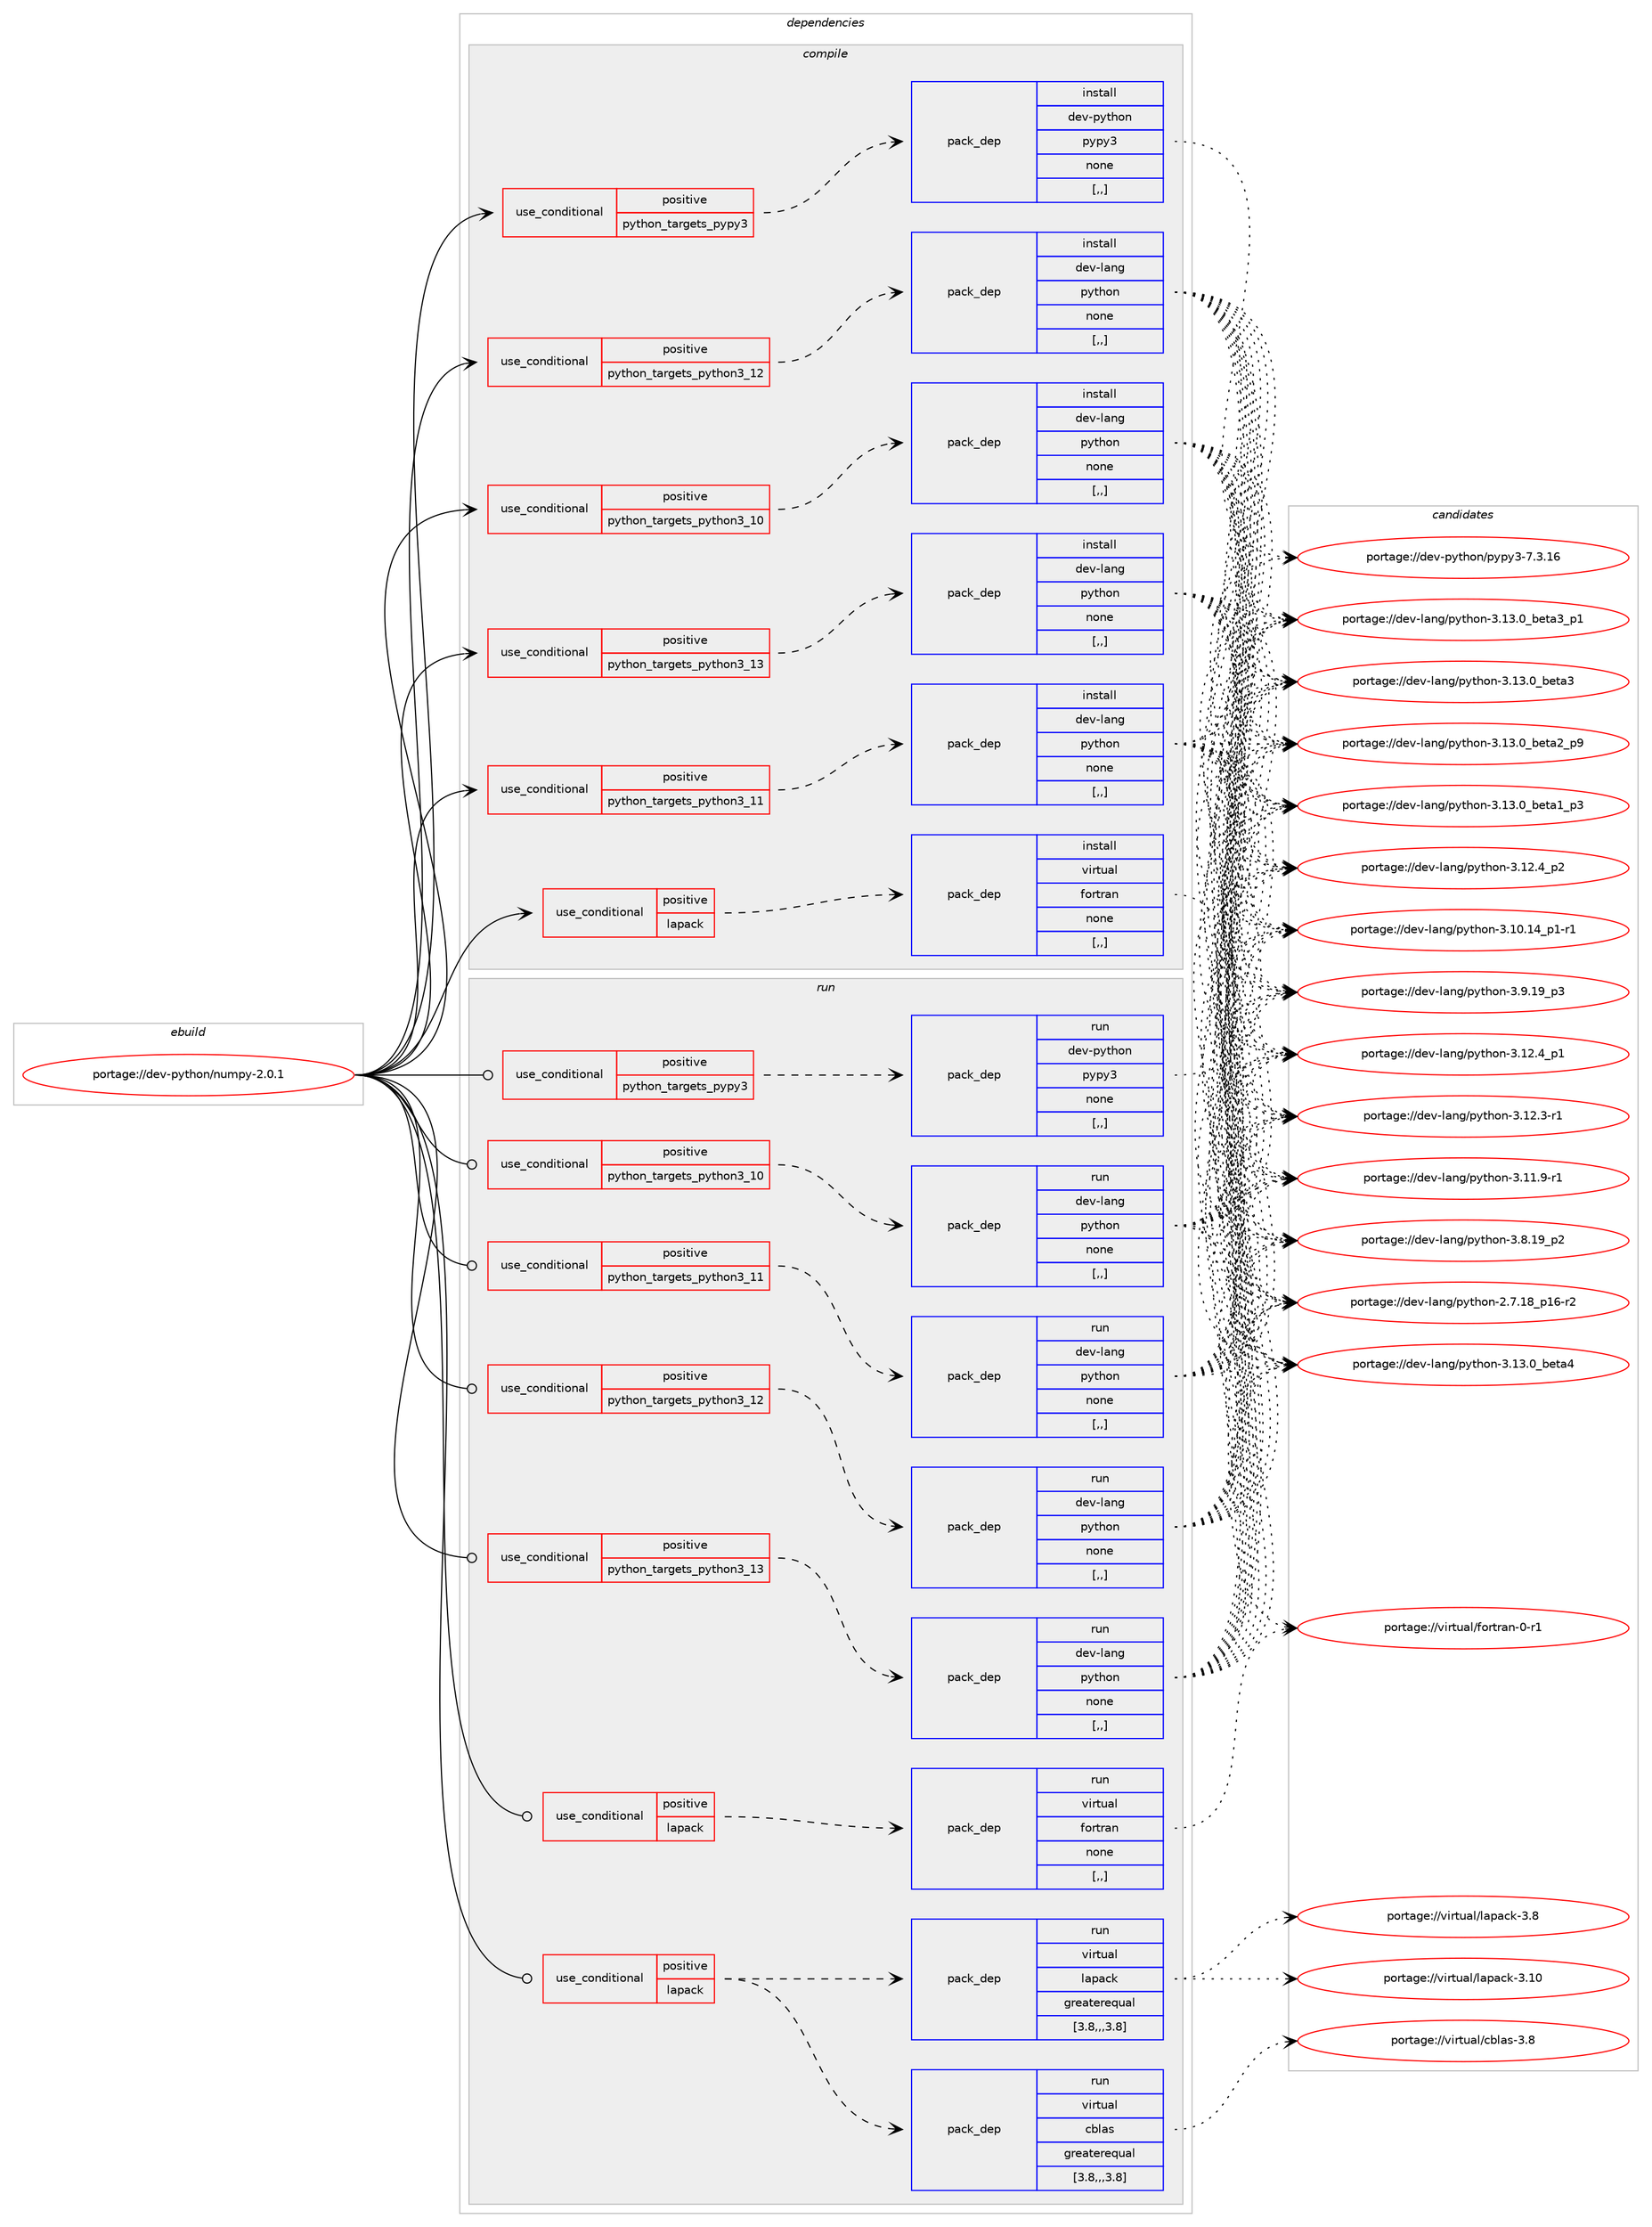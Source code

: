 digraph prolog {

# *************
# Graph options
# *************

newrank=true;
concentrate=true;
compound=true;
graph [rankdir=LR,fontname=Helvetica,fontsize=10,ranksep=1.5];#, ranksep=2.5, nodesep=0.2];
edge  [arrowhead=vee];
node  [fontname=Helvetica,fontsize=10];

# **********
# The ebuild
# **********

subgraph cluster_leftcol {
color=gray;
label=<<i>ebuild</i>>;
id [label="portage://dev-python/numpy-2.0.1", color=red, width=4, href="../dev-python/numpy-2.0.1.svg"];
}

# ****************
# The dependencies
# ****************

subgraph cluster_midcol {
color=gray;
label=<<i>dependencies</i>>;
subgraph cluster_compile {
fillcolor="#eeeeee";
style=filled;
label=<<i>compile</i>>;
subgraph cond35406 {
dependency152911 [label=<<TABLE BORDER="0" CELLBORDER="1" CELLSPACING="0" CELLPADDING="4"><TR><TD ROWSPAN="3" CELLPADDING="10">use_conditional</TD></TR><TR><TD>positive</TD></TR><TR><TD>lapack</TD></TR></TABLE>>, shape=none, color=red];
subgraph pack116255 {
dependency152912 [label=<<TABLE BORDER="0" CELLBORDER="1" CELLSPACING="0" CELLPADDING="4" WIDTH="220"><TR><TD ROWSPAN="6" CELLPADDING="30">pack_dep</TD></TR><TR><TD WIDTH="110">install</TD></TR><TR><TD>virtual</TD></TR><TR><TD>fortran</TD></TR><TR><TD>none</TD></TR><TR><TD>[,,]</TD></TR></TABLE>>, shape=none, color=blue];
}
dependency152911:e -> dependency152912:w [weight=20,style="dashed",arrowhead="vee"];
}
id:e -> dependency152911:w [weight=20,style="solid",arrowhead="vee"];
subgraph cond35407 {
dependency152913 [label=<<TABLE BORDER="0" CELLBORDER="1" CELLSPACING="0" CELLPADDING="4"><TR><TD ROWSPAN="3" CELLPADDING="10">use_conditional</TD></TR><TR><TD>positive</TD></TR><TR><TD>python_targets_pypy3</TD></TR></TABLE>>, shape=none, color=red];
subgraph pack116256 {
dependency152914 [label=<<TABLE BORDER="0" CELLBORDER="1" CELLSPACING="0" CELLPADDING="4" WIDTH="220"><TR><TD ROWSPAN="6" CELLPADDING="30">pack_dep</TD></TR><TR><TD WIDTH="110">install</TD></TR><TR><TD>dev-python</TD></TR><TR><TD>pypy3</TD></TR><TR><TD>none</TD></TR><TR><TD>[,,]</TD></TR></TABLE>>, shape=none, color=blue];
}
dependency152913:e -> dependency152914:w [weight=20,style="dashed",arrowhead="vee"];
}
id:e -> dependency152913:w [weight=20,style="solid",arrowhead="vee"];
subgraph cond35408 {
dependency152915 [label=<<TABLE BORDER="0" CELLBORDER="1" CELLSPACING="0" CELLPADDING="4"><TR><TD ROWSPAN="3" CELLPADDING="10">use_conditional</TD></TR><TR><TD>positive</TD></TR><TR><TD>python_targets_python3_10</TD></TR></TABLE>>, shape=none, color=red];
subgraph pack116257 {
dependency152916 [label=<<TABLE BORDER="0" CELLBORDER="1" CELLSPACING="0" CELLPADDING="4" WIDTH="220"><TR><TD ROWSPAN="6" CELLPADDING="30">pack_dep</TD></TR><TR><TD WIDTH="110">install</TD></TR><TR><TD>dev-lang</TD></TR><TR><TD>python</TD></TR><TR><TD>none</TD></TR><TR><TD>[,,]</TD></TR></TABLE>>, shape=none, color=blue];
}
dependency152915:e -> dependency152916:w [weight=20,style="dashed",arrowhead="vee"];
}
id:e -> dependency152915:w [weight=20,style="solid",arrowhead="vee"];
subgraph cond35409 {
dependency152917 [label=<<TABLE BORDER="0" CELLBORDER="1" CELLSPACING="0" CELLPADDING="4"><TR><TD ROWSPAN="3" CELLPADDING="10">use_conditional</TD></TR><TR><TD>positive</TD></TR><TR><TD>python_targets_python3_11</TD></TR></TABLE>>, shape=none, color=red];
subgraph pack116258 {
dependency152918 [label=<<TABLE BORDER="0" CELLBORDER="1" CELLSPACING="0" CELLPADDING="4" WIDTH="220"><TR><TD ROWSPAN="6" CELLPADDING="30">pack_dep</TD></TR><TR><TD WIDTH="110">install</TD></TR><TR><TD>dev-lang</TD></TR><TR><TD>python</TD></TR><TR><TD>none</TD></TR><TR><TD>[,,]</TD></TR></TABLE>>, shape=none, color=blue];
}
dependency152917:e -> dependency152918:w [weight=20,style="dashed",arrowhead="vee"];
}
id:e -> dependency152917:w [weight=20,style="solid",arrowhead="vee"];
subgraph cond35410 {
dependency152919 [label=<<TABLE BORDER="0" CELLBORDER="1" CELLSPACING="0" CELLPADDING="4"><TR><TD ROWSPAN="3" CELLPADDING="10">use_conditional</TD></TR><TR><TD>positive</TD></TR><TR><TD>python_targets_python3_12</TD></TR></TABLE>>, shape=none, color=red];
subgraph pack116259 {
dependency152920 [label=<<TABLE BORDER="0" CELLBORDER="1" CELLSPACING="0" CELLPADDING="4" WIDTH="220"><TR><TD ROWSPAN="6" CELLPADDING="30">pack_dep</TD></TR><TR><TD WIDTH="110">install</TD></TR><TR><TD>dev-lang</TD></TR><TR><TD>python</TD></TR><TR><TD>none</TD></TR><TR><TD>[,,]</TD></TR></TABLE>>, shape=none, color=blue];
}
dependency152919:e -> dependency152920:w [weight=20,style="dashed",arrowhead="vee"];
}
id:e -> dependency152919:w [weight=20,style="solid",arrowhead="vee"];
subgraph cond35411 {
dependency152921 [label=<<TABLE BORDER="0" CELLBORDER="1" CELLSPACING="0" CELLPADDING="4"><TR><TD ROWSPAN="3" CELLPADDING="10">use_conditional</TD></TR><TR><TD>positive</TD></TR><TR><TD>python_targets_python3_13</TD></TR></TABLE>>, shape=none, color=red];
subgraph pack116260 {
dependency152922 [label=<<TABLE BORDER="0" CELLBORDER="1" CELLSPACING="0" CELLPADDING="4" WIDTH="220"><TR><TD ROWSPAN="6" CELLPADDING="30">pack_dep</TD></TR><TR><TD WIDTH="110">install</TD></TR><TR><TD>dev-lang</TD></TR><TR><TD>python</TD></TR><TR><TD>none</TD></TR><TR><TD>[,,]</TD></TR></TABLE>>, shape=none, color=blue];
}
dependency152921:e -> dependency152922:w [weight=20,style="dashed",arrowhead="vee"];
}
id:e -> dependency152921:w [weight=20,style="solid",arrowhead="vee"];
}
subgraph cluster_compileandrun {
fillcolor="#eeeeee";
style=filled;
label=<<i>compile and run</i>>;
}
subgraph cluster_run {
fillcolor="#eeeeee";
style=filled;
label=<<i>run</i>>;
subgraph cond35412 {
dependency152923 [label=<<TABLE BORDER="0" CELLBORDER="1" CELLSPACING="0" CELLPADDING="4"><TR><TD ROWSPAN="3" CELLPADDING="10">use_conditional</TD></TR><TR><TD>positive</TD></TR><TR><TD>lapack</TD></TR></TABLE>>, shape=none, color=red];
subgraph pack116261 {
dependency152924 [label=<<TABLE BORDER="0" CELLBORDER="1" CELLSPACING="0" CELLPADDING="4" WIDTH="220"><TR><TD ROWSPAN="6" CELLPADDING="30">pack_dep</TD></TR><TR><TD WIDTH="110">run</TD></TR><TR><TD>virtual</TD></TR><TR><TD>cblas</TD></TR><TR><TD>greaterequal</TD></TR><TR><TD>[3.8,,,3.8]</TD></TR></TABLE>>, shape=none, color=blue];
}
dependency152923:e -> dependency152924:w [weight=20,style="dashed",arrowhead="vee"];
subgraph pack116262 {
dependency152925 [label=<<TABLE BORDER="0" CELLBORDER="1" CELLSPACING="0" CELLPADDING="4" WIDTH="220"><TR><TD ROWSPAN="6" CELLPADDING="30">pack_dep</TD></TR><TR><TD WIDTH="110">run</TD></TR><TR><TD>virtual</TD></TR><TR><TD>lapack</TD></TR><TR><TD>greaterequal</TD></TR><TR><TD>[3.8,,,3.8]</TD></TR></TABLE>>, shape=none, color=blue];
}
dependency152923:e -> dependency152925:w [weight=20,style="dashed",arrowhead="vee"];
}
id:e -> dependency152923:w [weight=20,style="solid",arrowhead="odot"];
subgraph cond35413 {
dependency152926 [label=<<TABLE BORDER="0" CELLBORDER="1" CELLSPACING="0" CELLPADDING="4"><TR><TD ROWSPAN="3" CELLPADDING="10">use_conditional</TD></TR><TR><TD>positive</TD></TR><TR><TD>lapack</TD></TR></TABLE>>, shape=none, color=red];
subgraph pack116263 {
dependency152927 [label=<<TABLE BORDER="0" CELLBORDER="1" CELLSPACING="0" CELLPADDING="4" WIDTH="220"><TR><TD ROWSPAN="6" CELLPADDING="30">pack_dep</TD></TR><TR><TD WIDTH="110">run</TD></TR><TR><TD>virtual</TD></TR><TR><TD>fortran</TD></TR><TR><TD>none</TD></TR><TR><TD>[,,]</TD></TR></TABLE>>, shape=none, color=blue];
}
dependency152926:e -> dependency152927:w [weight=20,style="dashed",arrowhead="vee"];
}
id:e -> dependency152926:w [weight=20,style="solid",arrowhead="odot"];
subgraph cond35414 {
dependency152928 [label=<<TABLE BORDER="0" CELLBORDER="1" CELLSPACING="0" CELLPADDING="4"><TR><TD ROWSPAN="3" CELLPADDING="10">use_conditional</TD></TR><TR><TD>positive</TD></TR><TR><TD>python_targets_pypy3</TD></TR></TABLE>>, shape=none, color=red];
subgraph pack116264 {
dependency152929 [label=<<TABLE BORDER="0" CELLBORDER="1" CELLSPACING="0" CELLPADDING="4" WIDTH="220"><TR><TD ROWSPAN="6" CELLPADDING="30">pack_dep</TD></TR><TR><TD WIDTH="110">run</TD></TR><TR><TD>dev-python</TD></TR><TR><TD>pypy3</TD></TR><TR><TD>none</TD></TR><TR><TD>[,,]</TD></TR></TABLE>>, shape=none, color=blue];
}
dependency152928:e -> dependency152929:w [weight=20,style="dashed",arrowhead="vee"];
}
id:e -> dependency152928:w [weight=20,style="solid",arrowhead="odot"];
subgraph cond35415 {
dependency152930 [label=<<TABLE BORDER="0" CELLBORDER="1" CELLSPACING="0" CELLPADDING="4"><TR><TD ROWSPAN="3" CELLPADDING="10">use_conditional</TD></TR><TR><TD>positive</TD></TR><TR><TD>python_targets_python3_10</TD></TR></TABLE>>, shape=none, color=red];
subgraph pack116265 {
dependency152931 [label=<<TABLE BORDER="0" CELLBORDER="1" CELLSPACING="0" CELLPADDING="4" WIDTH="220"><TR><TD ROWSPAN="6" CELLPADDING="30">pack_dep</TD></TR><TR><TD WIDTH="110">run</TD></TR><TR><TD>dev-lang</TD></TR><TR><TD>python</TD></TR><TR><TD>none</TD></TR><TR><TD>[,,]</TD></TR></TABLE>>, shape=none, color=blue];
}
dependency152930:e -> dependency152931:w [weight=20,style="dashed",arrowhead="vee"];
}
id:e -> dependency152930:w [weight=20,style="solid",arrowhead="odot"];
subgraph cond35416 {
dependency152932 [label=<<TABLE BORDER="0" CELLBORDER="1" CELLSPACING="0" CELLPADDING="4"><TR><TD ROWSPAN="3" CELLPADDING="10">use_conditional</TD></TR><TR><TD>positive</TD></TR><TR><TD>python_targets_python3_11</TD></TR></TABLE>>, shape=none, color=red];
subgraph pack116266 {
dependency152933 [label=<<TABLE BORDER="0" CELLBORDER="1" CELLSPACING="0" CELLPADDING="4" WIDTH="220"><TR><TD ROWSPAN="6" CELLPADDING="30">pack_dep</TD></TR><TR><TD WIDTH="110">run</TD></TR><TR><TD>dev-lang</TD></TR><TR><TD>python</TD></TR><TR><TD>none</TD></TR><TR><TD>[,,]</TD></TR></TABLE>>, shape=none, color=blue];
}
dependency152932:e -> dependency152933:w [weight=20,style="dashed",arrowhead="vee"];
}
id:e -> dependency152932:w [weight=20,style="solid",arrowhead="odot"];
subgraph cond35417 {
dependency152934 [label=<<TABLE BORDER="0" CELLBORDER="1" CELLSPACING="0" CELLPADDING="4"><TR><TD ROWSPAN="3" CELLPADDING="10">use_conditional</TD></TR><TR><TD>positive</TD></TR><TR><TD>python_targets_python3_12</TD></TR></TABLE>>, shape=none, color=red];
subgraph pack116267 {
dependency152935 [label=<<TABLE BORDER="0" CELLBORDER="1" CELLSPACING="0" CELLPADDING="4" WIDTH="220"><TR><TD ROWSPAN="6" CELLPADDING="30">pack_dep</TD></TR><TR><TD WIDTH="110">run</TD></TR><TR><TD>dev-lang</TD></TR><TR><TD>python</TD></TR><TR><TD>none</TD></TR><TR><TD>[,,]</TD></TR></TABLE>>, shape=none, color=blue];
}
dependency152934:e -> dependency152935:w [weight=20,style="dashed",arrowhead="vee"];
}
id:e -> dependency152934:w [weight=20,style="solid",arrowhead="odot"];
subgraph cond35418 {
dependency152936 [label=<<TABLE BORDER="0" CELLBORDER="1" CELLSPACING="0" CELLPADDING="4"><TR><TD ROWSPAN="3" CELLPADDING="10">use_conditional</TD></TR><TR><TD>positive</TD></TR><TR><TD>python_targets_python3_13</TD></TR></TABLE>>, shape=none, color=red];
subgraph pack116268 {
dependency152937 [label=<<TABLE BORDER="0" CELLBORDER="1" CELLSPACING="0" CELLPADDING="4" WIDTH="220"><TR><TD ROWSPAN="6" CELLPADDING="30">pack_dep</TD></TR><TR><TD WIDTH="110">run</TD></TR><TR><TD>dev-lang</TD></TR><TR><TD>python</TD></TR><TR><TD>none</TD></TR><TR><TD>[,,]</TD></TR></TABLE>>, shape=none, color=blue];
}
dependency152936:e -> dependency152937:w [weight=20,style="dashed",arrowhead="vee"];
}
id:e -> dependency152936:w [weight=20,style="solid",arrowhead="odot"];
}
}

# **************
# The candidates
# **************

subgraph cluster_choices {
rank=same;
color=gray;
label=<<i>candidates</i>>;

subgraph choice116255 {
color=black;
nodesep=1;
choice11810511411611797108471021111141161149711045484511449 [label="portage://virtual/fortran-0-r1", color=red, width=4,href="../virtual/fortran-0-r1.svg"];
dependency152912:e -> choice11810511411611797108471021111141161149711045484511449:w [style=dotted,weight="100"];
}
subgraph choice116256 {
color=black;
nodesep=1;
choice10010111845112121116104111110471121211121215145554651464954 [label="portage://dev-python/pypy3-7.3.16", color=red, width=4,href="../dev-python/pypy3-7.3.16.svg"];
dependency152914:e -> choice10010111845112121116104111110471121211121215145554651464954:w [style=dotted,weight="100"];
}
subgraph choice116257 {
color=black;
nodesep=1;
choice1001011184510897110103471121211161041111104551464951464895981011169752 [label="portage://dev-lang/python-3.13.0_beta4", color=red, width=4,href="../dev-lang/python-3.13.0_beta4.svg"];
choice10010111845108971101034711212111610411111045514649514648959810111697519511249 [label="portage://dev-lang/python-3.13.0_beta3_p1", color=red, width=4,href="../dev-lang/python-3.13.0_beta3_p1.svg"];
choice1001011184510897110103471121211161041111104551464951464895981011169751 [label="portage://dev-lang/python-3.13.0_beta3", color=red, width=4,href="../dev-lang/python-3.13.0_beta3.svg"];
choice10010111845108971101034711212111610411111045514649514648959810111697509511257 [label="portage://dev-lang/python-3.13.0_beta2_p9", color=red, width=4,href="../dev-lang/python-3.13.0_beta2_p9.svg"];
choice10010111845108971101034711212111610411111045514649514648959810111697499511251 [label="portage://dev-lang/python-3.13.0_beta1_p3", color=red, width=4,href="../dev-lang/python-3.13.0_beta1_p3.svg"];
choice100101118451089711010347112121116104111110455146495046529511250 [label="portage://dev-lang/python-3.12.4_p2", color=red, width=4,href="../dev-lang/python-3.12.4_p2.svg"];
choice100101118451089711010347112121116104111110455146495046529511249 [label="portage://dev-lang/python-3.12.4_p1", color=red, width=4,href="../dev-lang/python-3.12.4_p1.svg"];
choice100101118451089711010347112121116104111110455146495046514511449 [label="portage://dev-lang/python-3.12.3-r1", color=red, width=4,href="../dev-lang/python-3.12.3-r1.svg"];
choice100101118451089711010347112121116104111110455146494946574511449 [label="portage://dev-lang/python-3.11.9-r1", color=red, width=4,href="../dev-lang/python-3.11.9-r1.svg"];
choice100101118451089711010347112121116104111110455146494846495295112494511449 [label="portage://dev-lang/python-3.10.14_p1-r1", color=red, width=4,href="../dev-lang/python-3.10.14_p1-r1.svg"];
choice100101118451089711010347112121116104111110455146574649579511251 [label="portage://dev-lang/python-3.9.19_p3", color=red, width=4,href="../dev-lang/python-3.9.19_p3.svg"];
choice100101118451089711010347112121116104111110455146564649579511250 [label="portage://dev-lang/python-3.8.19_p2", color=red, width=4,href="../dev-lang/python-3.8.19_p2.svg"];
choice100101118451089711010347112121116104111110455046554649569511249544511450 [label="portage://dev-lang/python-2.7.18_p16-r2", color=red, width=4,href="../dev-lang/python-2.7.18_p16-r2.svg"];
dependency152916:e -> choice1001011184510897110103471121211161041111104551464951464895981011169752:w [style=dotted,weight="100"];
dependency152916:e -> choice10010111845108971101034711212111610411111045514649514648959810111697519511249:w [style=dotted,weight="100"];
dependency152916:e -> choice1001011184510897110103471121211161041111104551464951464895981011169751:w [style=dotted,weight="100"];
dependency152916:e -> choice10010111845108971101034711212111610411111045514649514648959810111697509511257:w [style=dotted,weight="100"];
dependency152916:e -> choice10010111845108971101034711212111610411111045514649514648959810111697499511251:w [style=dotted,weight="100"];
dependency152916:e -> choice100101118451089711010347112121116104111110455146495046529511250:w [style=dotted,weight="100"];
dependency152916:e -> choice100101118451089711010347112121116104111110455146495046529511249:w [style=dotted,weight="100"];
dependency152916:e -> choice100101118451089711010347112121116104111110455146495046514511449:w [style=dotted,weight="100"];
dependency152916:e -> choice100101118451089711010347112121116104111110455146494946574511449:w [style=dotted,weight="100"];
dependency152916:e -> choice100101118451089711010347112121116104111110455146494846495295112494511449:w [style=dotted,weight="100"];
dependency152916:e -> choice100101118451089711010347112121116104111110455146574649579511251:w [style=dotted,weight="100"];
dependency152916:e -> choice100101118451089711010347112121116104111110455146564649579511250:w [style=dotted,weight="100"];
dependency152916:e -> choice100101118451089711010347112121116104111110455046554649569511249544511450:w [style=dotted,weight="100"];
}
subgraph choice116258 {
color=black;
nodesep=1;
choice1001011184510897110103471121211161041111104551464951464895981011169752 [label="portage://dev-lang/python-3.13.0_beta4", color=red, width=4,href="../dev-lang/python-3.13.0_beta4.svg"];
choice10010111845108971101034711212111610411111045514649514648959810111697519511249 [label="portage://dev-lang/python-3.13.0_beta3_p1", color=red, width=4,href="../dev-lang/python-3.13.0_beta3_p1.svg"];
choice1001011184510897110103471121211161041111104551464951464895981011169751 [label="portage://dev-lang/python-3.13.0_beta3", color=red, width=4,href="../dev-lang/python-3.13.0_beta3.svg"];
choice10010111845108971101034711212111610411111045514649514648959810111697509511257 [label="portage://dev-lang/python-3.13.0_beta2_p9", color=red, width=4,href="../dev-lang/python-3.13.0_beta2_p9.svg"];
choice10010111845108971101034711212111610411111045514649514648959810111697499511251 [label="portage://dev-lang/python-3.13.0_beta1_p3", color=red, width=4,href="../dev-lang/python-3.13.0_beta1_p3.svg"];
choice100101118451089711010347112121116104111110455146495046529511250 [label="portage://dev-lang/python-3.12.4_p2", color=red, width=4,href="../dev-lang/python-3.12.4_p2.svg"];
choice100101118451089711010347112121116104111110455146495046529511249 [label="portage://dev-lang/python-3.12.4_p1", color=red, width=4,href="../dev-lang/python-3.12.4_p1.svg"];
choice100101118451089711010347112121116104111110455146495046514511449 [label="portage://dev-lang/python-3.12.3-r1", color=red, width=4,href="../dev-lang/python-3.12.3-r1.svg"];
choice100101118451089711010347112121116104111110455146494946574511449 [label="portage://dev-lang/python-3.11.9-r1", color=red, width=4,href="../dev-lang/python-3.11.9-r1.svg"];
choice100101118451089711010347112121116104111110455146494846495295112494511449 [label="portage://dev-lang/python-3.10.14_p1-r1", color=red, width=4,href="../dev-lang/python-3.10.14_p1-r1.svg"];
choice100101118451089711010347112121116104111110455146574649579511251 [label="portage://dev-lang/python-3.9.19_p3", color=red, width=4,href="../dev-lang/python-3.9.19_p3.svg"];
choice100101118451089711010347112121116104111110455146564649579511250 [label="portage://dev-lang/python-3.8.19_p2", color=red, width=4,href="../dev-lang/python-3.8.19_p2.svg"];
choice100101118451089711010347112121116104111110455046554649569511249544511450 [label="portage://dev-lang/python-2.7.18_p16-r2", color=red, width=4,href="../dev-lang/python-2.7.18_p16-r2.svg"];
dependency152918:e -> choice1001011184510897110103471121211161041111104551464951464895981011169752:w [style=dotted,weight="100"];
dependency152918:e -> choice10010111845108971101034711212111610411111045514649514648959810111697519511249:w [style=dotted,weight="100"];
dependency152918:e -> choice1001011184510897110103471121211161041111104551464951464895981011169751:w [style=dotted,weight="100"];
dependency152918:e -> choice10010111845108971101034711212111610411111045514649514648959810111697509511257:w [style=dotted,weight="100"];
dependency152918:e -> choice10010111845108971101034711212111610411111045514649514648959810111697499511251:w [style=dotted,weight="100"];
dependency152918:e -> choice100101118451089711010347112121116104111110455146495046529511250:w [style=dotted,weight="100"];
dependency152918:e -> choice100101118451089711010347112121116104111110455146495046529511249:w [style=dotted,weight="100"];
dependency152918:e -> choice100101118451089711010347112121116104111110455146495046514511449:w [style=dotted,weight="100"];
dependency152918:e -> choice100101118451089711010347112121116104111110455146494946574511449:w [style=dotted,weight="100"];
dependency152918:e -> choice100101118451089711010347112121116104111110455146494846495295112494511449:w [style=dotted,weight="100"];
dependency152918:e -> choice100101118451089711010347112121116104111110455146574649579511251:w [style=dotted,weight="100"];
dependency152918:e -> choice100101118451089711010347112121116104111110455146564649579511250:w [style=dotted,weight="100"];
dependency152918:e -> choice100101118451089711010347112121116104111110455046554649569511249544511450:w [style=dotted,weight="100"];
}
subgraph choice116259 {
color=black;
nodesep=1;
choice1001011184510897110103471121211161041111104551464951464895981011169752 [label="portage://dev-lang/python-3.13.0_beta4", color=red, width=4,href="../dev-lang/python-3.13.0_beta4.svg"];
choice10010111845108971101034711212111610411111045514649514648959810111697519511249 [label="portage://dev-lang/python-3.13.0_beta3_p1", color=red, width=4,href="../dev-lang/python-3.13.0_beta3_p1.svg"];
choice1001011184510897110103471121211161041111104551464951464895981011169751 [label="portage://dev-lang/python-3.13.0_beta3", color=red, width=4,href="../dev-lang/python-3.13.0_beta3.svg"];
choice10010111845108971101034711212111610411111045514649514648959810111697509511257 [label="portage://dev-lang/python-3.13.0_beta2_p9", color=red, width=4,href="../dev-lang/python-3.13.0_beta2_p9.svg"];
choice10010111845108971101034711212111610411111045514649514648959810111697499511251 [label="portage://dev-lang/python-3.13.0_beta1_p3", color=red, width=4,href="../dev-lang/python-3.13.0_beta1_p3.svg"];
choice100101118451089711010347112121116104111110455146495046529511250 [label="portage://dev-lang/python-3.12.4_p2", color=red, width=4,href="../dev-lang/python-3.12.4_p2.svg"];
choice100101118451089711010347112121116104111110455146495046529511249 [label="portage://dev-lang/python-3.12.4_p1", color=red, width=4,href="../dev-lang/python-3.12.4_p1.svg"];
choice100101118451089711010347112121116104111110455146495046514511449 [label="portage://dev-lang/python-3.12.3-r1", color=red, width=4,href="../dev-lang/python-3.12.3-r1.svg"];
choice100101118451089711010347112121116104111110455146494946574511449 [label="portage://dev-lang/python-3.11.9-r1", color=red, width=4,href="../dev-lang/python-3.11.9-r1.svg"];
choice100101118451089711010347112121116104111110455146494846495295112494511449 [label="portage://dev-lang/python-3.10.14_p1-r1", color=red, width=4,href="../dev-lang/python-3.10.14_p1-r1.svg"];
choice100101118451089711010347112121116104111110455146574649579511251 [label="portage://dev-lang/python-3.9.19_p3", color=red, width=4,href="../dev-lang/python-3.9.19_p3.svg"];
choice100101118451089711010347112121116104111110455146564649579511250 [label="portage://dev-lang/python-3.8.19_p2", color=red, width=4,href="../dev-lang/python-3.8.19_p2.svg"];
choice100101118451089711010347112121116104111110455046554649569511249544511450 [label="portage://dev-lang/python-2.7.18_p16-r2", color=red, width=4,href="../dev-lang/python-2.7.18_p16-r2.svg"];
dependency152920:e -> choice1001011184510897110103471121211161041111104551464951464895981011169752:w [style=dotted,weight="100"];
dependency152920:e -> choice10010111845108971101034711212111610411111045514649514648959810111697519511249:w [style=dotted,weight="100"];
dependency152920:e -> choice1001011184510897110103471121211161041111104551464951464895981011169751:w [style=dotted,weight="100"];
dependency152920:e -> choice10010111845108971101034711212111610411111045514649514648959810111697509511257:w [style=dotted,weight="100"];
dependency152920:e -> choice10010111845108971101034711212111610411111045514649514648959810111697499511251:w [style=dotted,weight="100"];
dependency152920:e -> choice100101118451089711010347112121116104111110455146495046529511250:w [style=dotted,weight="100"];
dependency152920:e -> choice100101118451089711010347112121116104111110455146495046529511249:w [style=dotted,weight="100"];
dependency152920:e -> choice100101118451089711010347112121116104111110455146495046514511449:w [style=dotted,weight="100"];
dependency152920:e -> choice100101118451089711010347112121116104111110455146494946574511449:w [style=dotted,weight="100"];
dependency152920:e -> choice100101118451089711010347112121116104111110455146494846495295112494511449:w [style=dotted,weight="100"];
dependency152920:e -> choice100101118451089711010347112121116104111110455146574649579511251:w [style=dotted,weight="100"];
dependency152920:e -> choice100101118451089711010347112121116104111110455146564649579511250:w [style=dotted,weight="100"];
dependency152920:e -> choice100101118451089711010347112121116104111110455046554649569511249544511450:w [style=dotted,weight="100"];
}
subgraph choice116260 {
color=black;
nodesep=1;
choice1001011184510897110103471121211161041111104551464951464895981011169752 [label="portage://dev-lang/python-3.13.0_beta4", color=red, width=4,href="../dev-lang/python-3.13.0_beta4.svg"];
choice10010111845108971101034711212111610411111045514649514648959810111697519511249 [label="portage://dev-lang/python-3.13.0_beta3_p1", color=red, width=4,href="../dev-lang/python-3.13.0_beta3_p1.svg"];
choice1001011184510897110103471121211161041111104551464951464895981011169751 [label="portage://dev-lang/python-3.13.0_beta3", color=red, width=4,href="../dev-lang/python-3.13.0_beta3.svg"];
choice10010111845108971101034711212111610411111045514649514648959810111697509511257 [label="portage://dev-lang/python-3.13.0_beta2_p9", color=red, width=4,href="../dev-lang/python-3.13.0_beta2_p9.svg"];
choice10010111845108971101034711212111610411111045514649514648959810111697499511251 [label="portage://dev-lang/python-3.13.0_beta1_p3", color=red, width=4,href="../dev-lang/python-3.13.0_beta1_p3.svg"];
choice100101118451089711010347112121116104111110455146495046529511250 [label="portage://dev-lang/python-3.12.4_p2", color=red, width=4,href="../dev-lang/python-3.12.4_p2.svg"];
choice100101118451089711010347112121116104111110455146495046529511249 [label="portage://dev-lang/python-3.12.4_p1", color=red, width=4,href="../dev-lang/python-3.12.4_p1.svg"];
choice100101118451089711010347112121116104111110455146495046514511449 [label="portage://dev-lang/python-3.12.3-r1", color=red, width=4,href="../dev-lang/python-3.12.3-r1.svg"];
choice100101118451089711010347112121116104111110455146494946574511449 [label="portage://dev-lang/python-3.11.9-r1", color=red, width=4,href="../dev-lang/python-3.11.9-r1.svg"];
choice100101118451089711010347112121116104111110455146494846495295112494511449 [label="portage://dev-lang/python-3.10.14_p1-r1", color=red, width=4,href="../dev-lang/python-3.10.14_p1-r1.svg"];
choice100101118451089711010347112121116104111110455146574649579511251 [label="portage://dev-lang/python-3.9.19_p3", color=red, width=4,href="../dev-lang/python-3.9.19_p3.svg"];
choice100101118451089711010347112121116104111110455146564649579511250 [label="portage://dev-lang/python-3.8.19_p2", color=red, width=4,href="../dev-lang/python-3.8.19_p2.svg"];
choice100101118451089711010347112121116104111110455046554649569511249544511450 [label="portage://dev-lang/python-2.7.18_p16-r2", color=red, width=4,href="../dev-lang/python-2.7.18_p16-r2.svg"];
dependency152922:e -> choice1001011184510897110103471121211161041111104551464951464895981011169752:w [style=dotted,weight="100"];
dependency152922:e -> choice10010111845108971101034711212111610411111045514649514648959810111697519511249:w [style=dotted,weight="100"];
dependency152922:e -> choice1001011184510897110103471121211161041111104551464951464895981011169751:w [style=dotted,weight="100"];
dependency152922:e -> choice10010111845108971101034711212111610411111045514649514648959810111697509511257:w [style=dotted,weight="100"];
dependency152922:e -> choice10010111845108971101034711212111610411111045514649514648959810111697499511251:w [style=dotted,weight="100"];
dependency152922:e -> choice100101118451089711010347112121116104111110455146495046529511250:w [style=dotted,weight="100"];
dependency152922:e -> choice100101118451089711010347112121116104111110455146495046529511249:w [style=dotted,weight="100"];
dependency152922:e -> choice100101118451089711010347112121116104111110455146495046514511449:w [style=dotted,weight="100"];
dependency152922:e -> choice100101118451089711010347112121116104111110455146494946574511449:w [style=dotted,weight="100"];
dependency152922:e -> choice100101118451089711010347112121116104111110455146494846495295112494511449:w [style=dotted,weight="100"];
dependency152922:e -> choice100101118451089711010347112121116104111110455146574649579511251:w [style=dotted,weight="100"];
dependency152922:e -> choice100101118451089711010347112121116104111110455146564649579511250:w [style=dotted,weight="100"];
dependency152922:e -> choice100101118451089711010347112121116104111110455046554649569511249544511450:w [style=dotted,weight="100"];
}
subgraph choice116261 {
color=black;
nodesep=1;
choice118105114116117971084799981089711545514656 [label="portage://virtual/cblas-3.8", color=red, width=4,href="../virtual/cblas-3.8.svg"];
dependency152924:e -> choice118105114116117971084799981089711545514656:w [style=dotted,weight="100"];
}
subgraph choice116262 {
color=black;
nodesep=1;
choice11810511411611797108471089711297991074551464948 [label="portage://virtual/lapack-3.10", color=red, width=4,href="../virtual/lapack-3.10.svg"];
choice118105114116117971084710897112979910745514656 [label="portage://virtual/lapack-3.8", color=red, width=4,href="../virtual/lapack-3.8.svg"];
dependency152925:e -> choice11810511411611797108471089711297991074551464948:w [style=dotted,weight="100"];
dependency152925:e -> choice118105114116117971084710897112979910745514656:w [style=dotted,weight="100"];
}
subgraph choice116263 {
color=black;
nodesep=1;
choice11810511411611797108471021111141161149711045484511449 [label="portage://virtual/fortran-0-r1", color=red, width=4,href="../virtual/fortran-0-r1.svg"];
dependency152927:e -> choice11810511411611797108471021111141161149711045484511449:w [style=dotted,weight="100"];
}
subgraph choice116264 {
color=black;
nodesep=1;
choice10010111845112121116104111110471121211121215145554651464954 [label="portage://dev-python/pypy3-7.3.16", color=red, width=4,href="../dev-python/pypy3-7.3.16.svg"];
dependency152929:e -> choice10010111845112121116104111110471121211121215145554651464954:w [style=dotted,weight="100"];
}
subgraph choice116265 {
color=black;
nodesep=1;
choice1001011184510897110103471121211161041111104551464951464895981011169752 [label="portage://dev-lang/python-3.13.0_beta4", color=red, width=4,href="../dev-lang/python-3.13.0_beta4.svg"];
choice10010111845108971101034711212111610411111045514649514648959810111697519511249 [label="portage://dev-lang/python-3.13.0_beta3_p1", color=red, width=4,href="../dev-lang/python-3.13.0_beta3_p1.svg"];
choice1001011184510897110103471121211161041111104551464951464895981011169751 [label="portage://dev-lang/python-3.13.0_beta3", color=red, width=4,href="../dev-lang/python-3.13.0_beta3.svg"];
choice10010111845108971101034711212111610411111045514649514648959810111697509511257 [label="portage://dev-lang/python-3.13.0_beta2_p9", color=red, width=4,href="../dev-lang/python-3.13.0_beta2_p9.svg"];
choice10010111845108971101034711212111610411111045514649514648959810111697499511251 [label="portage://dev-lang/python-3.13.0_beta1_p3", color=red, width=4,href="../dev-lang/python-3.13.0_beta1_p3.svg"];
choice100101118451089711010347112121116104111110455146495046529511250 [label="portage://dev-lang/python-3.12.4_p2", color=red, width=4,href="../dev-lang/python-3.12.4_p2.svg"];
choice100101118451089711010347112121116104111110455146495046529511249 [label="portage://dev-lang/python-3.12.4_p1", color=red, width=4,href="../dev-lang/python-3.12.4_p1.svg"];
choice100101118451089711010347112121116104111110455146495046514511449 [label="portage://dev-lang/python-3.12.3-r1", color=red, width=4,href="../dev-lang/python-3.12.3-r1.svg"];
choice100101118451089711010347112121116104111110455146494946574511449 [label="portage://dev-lang/python-3.11.9-r1", color=red, width=4,href="../dev-lang/python-3.11.9-r1.svg"];
choice100101118451089711010347112121116104111110455146494846495295112494511449 [label="portage://dev-lang/python-3.10.14_p1-r1", color=red, width=4,href="../dev-lang/python-3.10.14_p1-r1.svg"];
choice100101118451089711010347112121116104111110455146574649579511251 [label="portage://dev-lang/python-3.9.19_p3", color=red, width=4,href="../dev-lang/python-3.9.19_p3.svg"];
choice100101118451089711010347112121116104111110455146564649579511250 [label="portage://dev-lang/python-3.8.19_p2", color=red, width=4,href="../dev-lang/python-3.8.19_p2.svg"];
choice100101118451089711010347112121116104111110455046554649569511249544511450 [label="portage://dev-lang/python-2.7.18_p16-r2", color=red, width=4,href="../dev-lang/python-2.7.18_p16-r2.svg"];
dependency152931:e -> choice1001011184510897110103471121211161041111104551464951464895981011169752:w [style=dotted,weight="100"];
dependency152931:e -> choice10010111845108971101034711212111610411111045514649514648959810111697519511249:w [style=dotted,weight="100"];
dependency152931:e -> choice1001011184510897110103471121211161041111104551464951464895981011169751:w [style=dotted,weight="100"];
dependency152931:e -> choice10010111845108971101034711212111610411111045514649514648959810111697509511257:w [style=dotted,weight="100"];
dependency152931:e -> choice10010111845108971101034711212111610411111045514649514648959810111697499511251:w [style=dotted,weight="100"];
dependency152931:e -> choice100101118451089711010347112121116104111110455146495046529511250:w [style=dotted,weight="100"];
dependency152931:e -> choice100101118451089711010347112121116104111110455146495046529511249:w [style=dotted,weight="100"];
dependency152931:e -> choice100101118451089711010347112121116104111110455146495046514511449:w [style=dotted,weight="100"];
dependency152931:e -> choice100101118451089711010347112121116104111110455146494946574511449:w [style=dotted,weight="100"];
dependency152931:e -> choice100101118451089711010347112121116104111110455146494846495295112494511449:w [style=dotted,weight="100"];
dependency152931:e -> choice100101118451089711010347112121116104111110455146574649579511251:w [style=dotted,weight="100"];
dependency152931:e -> choice100101118451089711010347112121116104111110455146564649579511250:w [style=dotted,weight="100"];
dependency152931:e -> choice100101118451089711010347112121116104111110455046554649569511249544511450:w [style=dotted,weight="100"];
}
subgraph choice116266 {
color=black;
nodesep=1;
choice1001011184510897110103471121211161041111104551464951464895981011169752 [label="portage://dev-lang/python-3.13.0_beta4", color=red, width=4,href="../dev-lang/python-3.13.0_beta4.svg"];
choice10010111845108971101034711212111610411111045514649514648959810111697519511249 [label="portage://dev-lang/python-3.13.0_beta3_p1", color=red, width=4,href="../dev-lang/python-3.13.0_beta3_p1.svg"];
choice1001011184510897110103471121211161041111104551464951464895981011169751 [label="portage://dev-lang/python-3.13.0_beta3", color=red, width=4,href="../dev-lang/python-3.13.0_beta3.svg"];
choice10010111845108971101034711212111610411111045514649514648959810111697509511257 [label="portage://dev-lang/python-3.13.0_beta2_p9", color=red, width=4,href="../dev-lang/python-3.13.0_beta2_p9.svg"];
choice10010111845108971101034711212111610411111045514649514648959810111697499511251 [label="portage://dev-lang/python-3.13.0_beta1_p3", color=red, width=4,href="../dev-lang/python-3.13.0_beta1_p3.svg"];
choice100101118451089711010347112121116104111110455146495046529511250 [label="portage://dev-lang/python-3.12.4_p2", color=red, width=4,href="../dev-lang/python-3.12.4_p2.svg"];
choice100101118451089711010347112121116104111110455146495046529511249 [label="portage://dev-lang/python-3.12.4_p1", color=red, width=4,href="../dev-lang/python-3.12.4_p1.svg"];
choice100101118451089711010347112121116104111110455146495046514511449 [label="portage://dev-lang/python-3.12.3-r1", color=red, width=4,href="../dev-lang/python-3.12.3-r1.svg"];
choice100101118451089711010347112121116104111110455146494946574511449 [label="portage://dev-lang/python-3.11.9-r1", color=red, width=4,href="../dev-lang/python-3.11.9-r1.svg"];
choice100101118451089711010347112121116104111110455146494846495295112494511449 [label="portage://dev-lang/python-3.10.14_p1-r1", color=red, width=4,href="../dev-lang/python-3.10.14_p1-r1.svg"];
choice100101118451089711010347112121116104111110455146574649579511251 [label="portage://dev-lang/python-3.9.19_p3", color=red, width=4,href="../dev-lang/python-3.9.19_p3.svg"];
choice100101118451089711010347112121116104111110455146564649579511250 [label="portage://dev-lang/python-3.8.19_p2", color=red, width=4,href="../dev-lang/python-3.8.19_p2.svg"];
choice100101118451089711010347112121116104111110455046554649569511249544511450 [label="portage://dev-lang/python-2.7.18_p16-r2", color=red, width=4,href="../dev-lang/python-2.7.18_p16-r2.svg"];
dependency152933:e -> choice1001011184510897110103471121211161041111104551464951464895981011169752:w [style=dotted,weight="100"];
dependency152933:e -> choice10010111845108971101034711212111610411111045514649514648959810111697519511249:w [style=dotted,weight="100"];
dependency152933:e -> choice1001011184510897110103471121211161041111104551464951464895981011169751:w [style=dotted,weight="100"];
dependency152933:e -> choice10010111845108971101034711212111610411111045514649514648959810111697509511257:w [style=dotted,weight="100"];
dependency152933:e -> choice10010111845108971101034711212111610411111045514649514648959810111697499511251:w [style=dotted,weight="100"];
dependency152933:e -> choice100101118451089711010347112121116104111110455146495046529511250:w [style=dotted,weight="100"];
dependency152933:e -> choice100101118451089711010347112121116104111110455146495046529511249:w [style=dotted,weight="100"];
dependency152933:e -> choice100101118451089711010347112121116104111110455146495046514511449:w [style=dotted,weight="100"];
dependency152933:e -> choice100101118451089711010347112121116104111110455146494946574511449:w [style=dotted,weight="100"];
dependency152933:e -> choice100101118451089711010347112121116104111110455146494846495295112494511449:w [style=dotted,weight="100"];
dependency152933:e -> choice100101118451089711010347112121116104111110455146574649579511251:w [style=dotted,weight="100"];
dependency152933:e -> choice100101118451089711010347112121116104111110455146564649579511250:w [style=dotted,weight="100"];
dependency152933:e -> choice100101118451089711010347112121116104111110455046554649569511249544511450:w [style=dotted,weight="100"];
}
subgraph choice116267 {
color=black;
nodesep=1;
choice1001011184510897110103471121211161041111104551464951464895981011169752 [label="portage://dev-lang/python-3.13.0_beta4", color=red, width=4,href="../dev-lang/python-3.13.0_beta4.svg"];
choice10010111845108971101034711212111610411111045514649514648959810111697519511249 [label="portage://dev-lang/python-3.13.0_beta3_p1", color=red, width=4,href="../dev-lang/python-3.13.0_beta3_p1.svg"];
choice1001011184510897110103471121211161041111104551464951464895981011169751 [label="portage://dev-lang/python-3.13.0_beta3", color=red, width=4,href="../dev-lang/python-3.13.0_beta3.svg"];
choice10010111845108971101034711212111610411111045514649514648959810111697509511257 [label="portage://dev-lang/python-3.13.0_beta2_p9", color=red, width=4,href="../dev-lang/python-3.13.0_beta2_p9.svg"];
choice10010111845108971101034711212111610411111045514649514648959810111697499511251 [label="portage://dev-lang/python-3.13.0_beta1_p3", color=red, width=4,href="../dev-lang/python-3.13.0_beta1_p3.svg"];
choice100101118451089711010347112121116104111110455146495046529511250 [label="portage://dev-lang/python-3.12.4_p2", color=red, width=4,href="../dev-lang/python-3.12.4_p2.svg"];
choice100101118451089711010347112121116104111110455146495046529511249 [label="portage://dev-lang/python-3.12.4_p1", color=red, width=4,href="../dev-lang/python-3.12.4_p1.svg"];
choice100101118451089711010347112121116104111110455146495046514511449 [label="portage://dev-lang/python-3.12.3-r1", color=red, width=4,href="../dev-lang/python-3.12.3-r1.svg"];
choice100101118451089711010347112121116104111110455146494946574511449 [label="portage://dev-lang/python-3.11.9-r1", color=red, width=4,href="../dev-lang/python-3.11.9-r1.svg"];
choice100101118451089711010347112121116104111110455146494846495295112494511449 [label="portage://dev-lang/python-3.10.14_p1-r1", color=red, width=4,href="../dev-lang/python-3.10.14_p1-r1.svg"];
choice100101118451089711010347112121116104111110455146574649579511251 [label="portage://dev-lang/python-3.9.19_p3", color=red, width=4,href="../dev-lang/python-3.9.19_p3.svg"];
choice100101118451089711010347112121116104111110455146564649579511250 [label="portage://dev-lang/python-3.8.19_p2", color=red, width=4,href="../dev-lang/python-3.8.19_p2.svg"];
choice100101118451089711010347112121116104111110455046554649569511249544511450 [label="portage://dev-lang/python-2.7.18_p16-r2", color=red, width=4,href="../dev-lang/python-2.7.18_p16-r2.svg"];
dependency152935:e -> choice1001011184510897110103471121211161041111104551464951464895981011169752:w [style=dotted,weight="100"];
dependency152935:e -> choice10010111845108971101034711212111610411111045514649514648959810111697519511249:w [style=dotted,weight="100"];
dependency152935:e -> choice1001011184510897110103471121211161041111104551464951464895981011169751:w [style=dotted,weight="100"];
dependency152935:e -> choice10010111845108971101034711212111610411111045514649514648959810111697509511257:w [style=dotted,weight="100"];
dependency152935:e -> choice10010111845108971101034711212111610411111045514649514648959810111697499511251:w [style=dotted,weight="100"];
dependency152935:e -> choice100101118451089711010347112121116104111110455146495046529511250:w [style=dotted,weight="100"];
dependency152935:e -> choice100101118451089711010347112121116104111110455146495046529511249:w [style=dotted,weight="100"];
dependency152935:e -> choice100101118451089711010347112121116104111110455146495046514511449:w [style=dotted,weight="100"];
dependency152935:e -> choice100101118451089711010347112121116104111110455146494946574511449:w [style=dotted,weight="100"];
dependency152935:e -> choice100101118451089711010347112121116104111110455146494846495295112494511449:w [style=dotted,weight="100"];
dependency152935:e -> choice100101118451089711010347112121116104111110455146574649579511251:w [style=dotted,weight="100"];
dependency152935:e -> choice100101118451089711010347112121116104111110455146564649579511250:w [style=dotted,weight="100"];
dependency152935:e -> choice100101118451089711010347112121116104111110455046554649569511249544511450:w [style=dotted,weight="100"];
}
subgraph choice116268 {
color=black;
nodesep=1;
choice1001011184510897110103471121211161041111104551464951464895981011169752 [label="portage://dev-lang/python-3.13.0_beta4", color=red, width=4,href="../dev-lang/python-3.13.0_beta4.svg"];
choice10010111845108971101034711212111610411111045514649514648959810111697519511249 [label="portage://dev-lang/python-3.13.0_beta3_p1", color=red, width=4,href="../dev-lang/python-3.13.0_beta3_p1.svg"];
choice1001011184510897110103471121211161041111104551464951464895981011169751 [label="portage://dev-lang/python-3.13.0_beta3", color=red, width=4,href="../dev-lang/python-3.13.0_beta3.svg"];
choice10010111845108971101034711212111610411111045514649514648959810111697509511257 [label="portage://dev-lang/python-3.13.0_beta2_p9", color=red, width=4,href="../dev-lang/python-3.13.0_beta2_p9.svg"];
choice10010111845108971101034711212111610411111045514649514648959810111697499511251 [label="portage://dev-lang/python-3.13.0_beta1_p3", color=red, width=4,href="../dev-lang/python-3.13.0_beta1_p3.svg"];
choice100101118451089711010347112121116104111110455146495046529511250 [label="portage://dev-lang/python-3.12.4_p2", color=red, width=4,href="../dev-lang/python-3.12.4_p2.svg"];
choice100101118451089711010347112121116104111110455146495046529511249 [label="portage://dev-lang/python-3.12.4_p1", color=red, width=4,href="../dev-lang/python-3.12.4_p1.svg"];
choice100101118451089711010347112121116104111110455146495046514511449 [label="portage://dev-lang/python-3.12.3-r1", color=red, width=4,href="../dev-lang/python-3.12.3-r1.svg"];
choice100101118451089711010347112121116104111110455146494946574511449 [label="portage://dev-lang/python-3.11.9-r1", color=red, width=4,href="../dev-lang/python-3.11.9-r1.svg"];
choice100101118451089711010347112121116104111110455146494846495295112494511449 [label="portage://dev-lang/python-3.10.14_p1-r1", color=red, width=4,href="../dev-lang/python-3.10.14_p1-r1.svg"];
choice100101118451089711010347112121116104111110455146574649579511251 [label="portage://dev-lang/python-3.9.19_p3", color=red, width=4,href="../dev-lang/python-3.9.19_p3.svg"];
choice100101118451089711010347112121116104111110455146564649579511250 [label="portage://dev-lang/python-3.8.19_p2", color=red, width=4,href="../dev-lang/python-3.8.19_p2.svg"];
choice100101118451089711010347112121116104111110455046554649569511249544511450 [label="portage://dev-lang/python-2.7.18_p16-r2", color=red, width=4,href="../dev-lang/python-2.7.18_p16-r2.svg"];
dependency152937:e -> choice1001011184510897110103471121211161041111104551464951464895981011169752:w [style=dotted,weight="100"];
dependency152937:e -> choice10010111845108971101034711212111610411111045514649514648959810111697519511249:w [style=dotted,weight="100"];
dependency152937:e -> choice1001011184510897110103471121211161041111104551464951464895981011169751:w [style=dotted,weight="100"];
dependency152937:e -> choice10010111845108971101034711212111610411111045514649514648959810111697509511257:w [style=dotted,weight="100"];
dependency152937:e -> choice10010111845108971101034711212111610411111045514649514648959810111697499511251:w [style=dotted,weight="100"];
dependency152937:e -> choice100101118451089711010347112121116104111110455146495046529511250:w [style=dotted,weight="100"];
dependency152937:e -> choice100101118451089711010347112121116104111110455146495046529511249:w [style=dotted,weight="100"];
dependency152937:e -> choice100101118451089711010347112121116104111110455146495046514511449:w [style=dotted,weight="100"];
dependency152937:e -> choice100101118451089711010347112121116104111110455146494946574511449:w [style=dotted,weight="100"];
dependency152937:e -> choice100101118451089711010347112121116104111110455146494846495295112494511449:w [style=dotted,weight="100"];
dependency152937:e -> choice100101118451089711010347112121116104111110455146574649579511251:w [style=dotted,weight="100"];
dependency152937:e -> choice100101118451089711010347112121116104111110455146564649579511250:w [style=dotted,weight="100"];
dependency152937:e -> choice100101118451089711010347112121116104111110455046554649569511249544511450:w [style=dotted,weight="100"];
}
}

}
